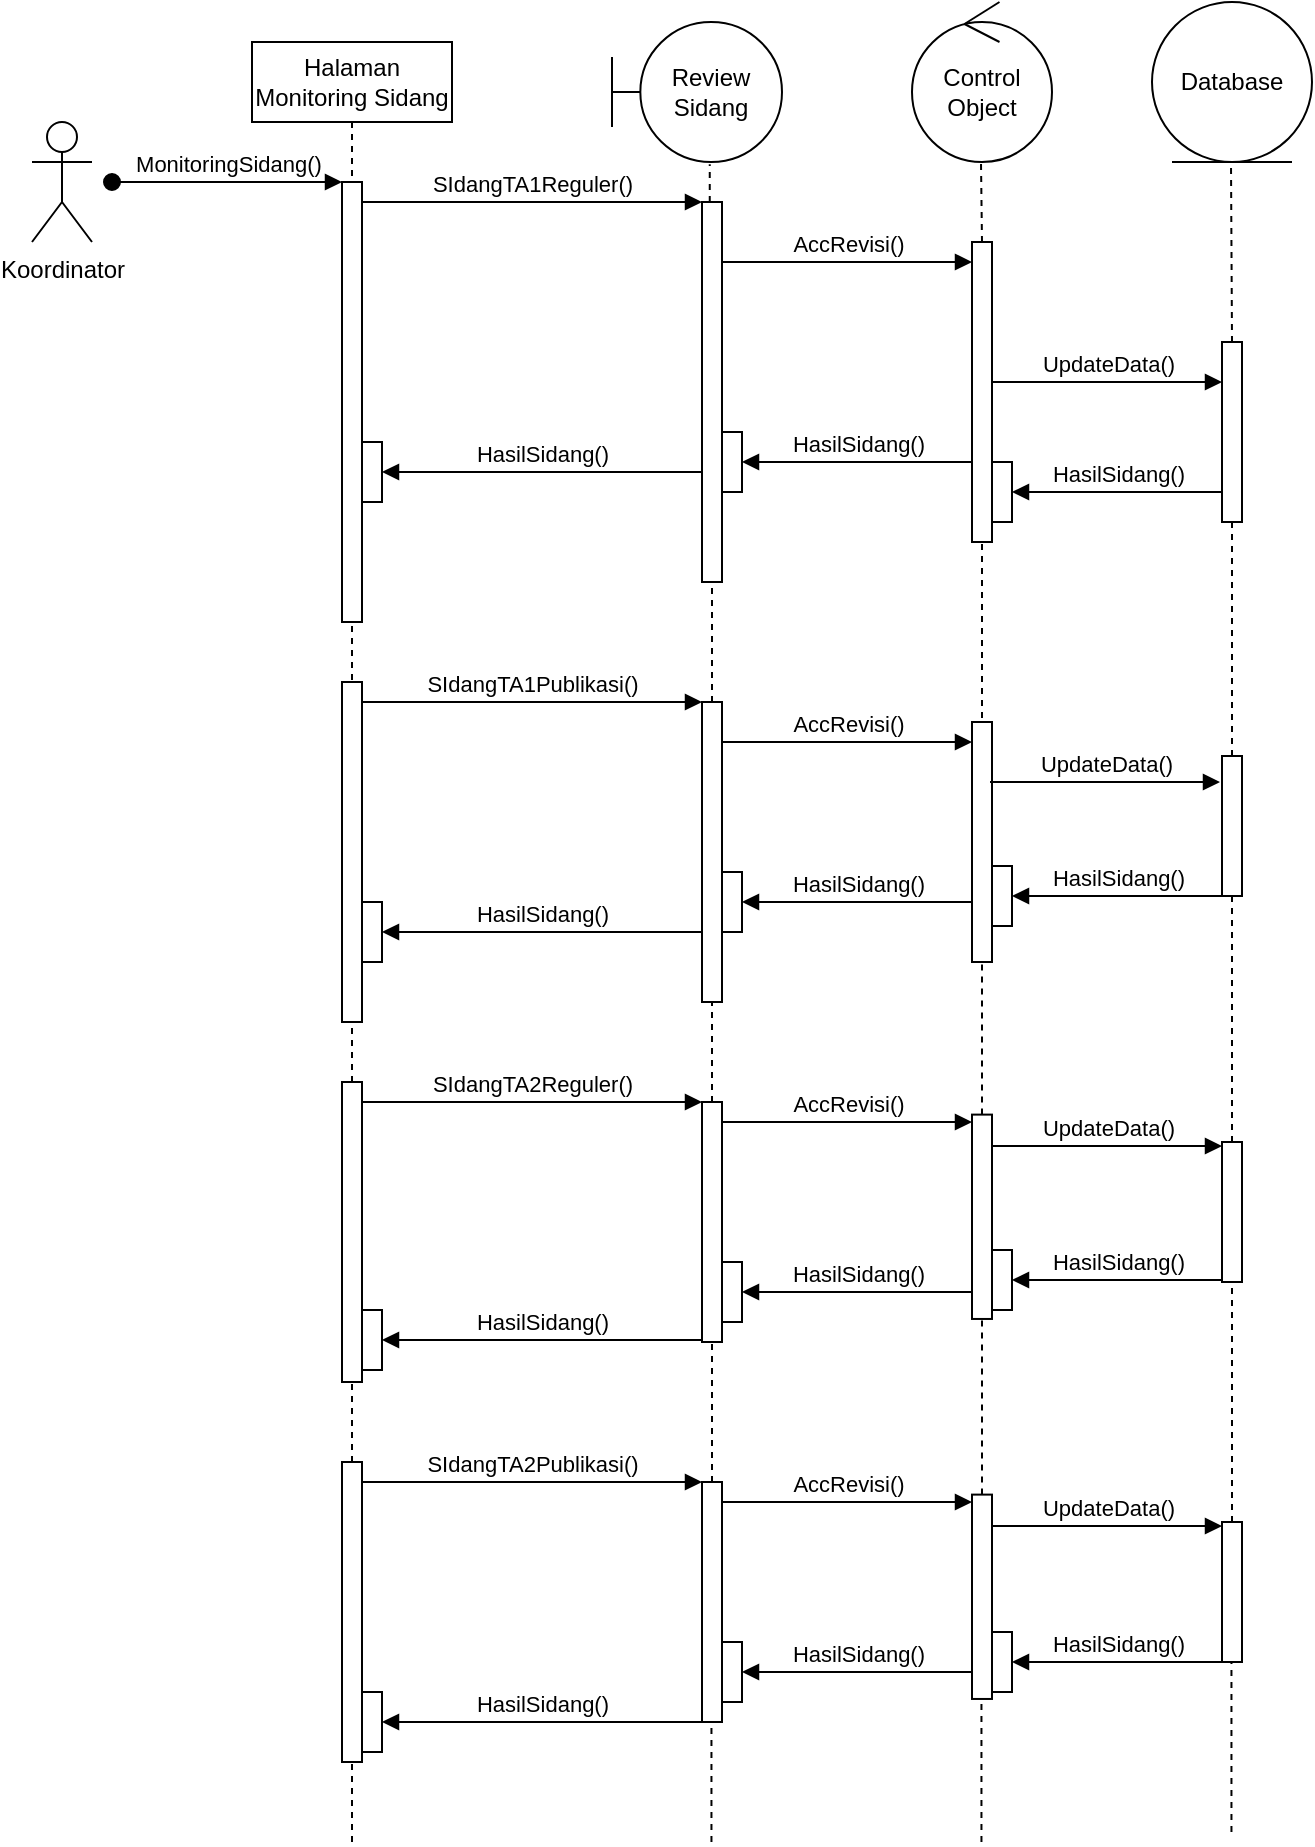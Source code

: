 <mxfile version="25.0.3">
  <diagram name="Page-1" id="nLZKSsOHMpxNO1C090S4">
    <mxGraphModel dx="913" dy="524" grid="1" gridSize="10" guides="1" tooltips="1" connect="1" arrows="1" fold="1" page="1" pageScale="1" pageWidth="850" pageHeight="1100" math="0" shadow="0">
      <root>
        <mxCell id="0" />
        <mxCell id="1" parent="0" />
        <mxCell id="M-i24asmvE-Qahe57eMV-86" value="Halaman Monitoring Sidang" style="shape=umlLifeline;perimeter=lifelinePerimeter;whiteSpace=wrap;html=1;container=0;dropTarget=0;collapsible=0;recursiveResize=0;outlineConnect=0;portConstraint=eastwest;newEdgeStyle={&quot;edgeStyle&quot;:&quot;elbowEdgeStyle&quot;,&quot;elbow&quot;:&quot;vertical&quot;,&quot;curved&quot;:0,&quot;rounded&quot;:0};" parent="1" vertex="1">
          <mxGeometry x="225" y="180" width="100" height="370" as="geometry" />
        </mxCell>
        <mxCell id="M-i24asmvE-Qahe57eMV-87" value="" style="html=1;points=[];perimeter=orthogonalPerimeter;outlineConnect=0;targetShapes=umlLifeline;portConstraint=eastwest;newEdgeStyle={&quot;edgeStyle&quot;:&quot;elbowEdgeStyle&quot;,&quot;elbow&quot;:&quot;vertical&quot;,&quot;curved&quot;:0,&quot;rounded&quot;:0};" parent="M-i24asmvE-Qahe57eMV-86" vertex="1">
          <mxGeometry x="45" y="70" width="10" height="220" as="geometry" />
        </mxCell>
        <mxCell id="M-i24asmvE-Qahe57eMV-88" value="MonitoringSidang()" style="html=1;verticalAlign=bottom;startArrow=oval;endArrow=block;startSize=8;edgeStyle=elbowEdgeStyle;elbow=vertical;curved=0;rounded=0;" parent="M-i24asmvE-Qahe57eMV-86" target="M-i24asmvE-Qahe57eMV-87" edge="1">
          <mxGeometry relative="1" as="geometry">
            <mxPoint x="-70" y="70" as="sourcePoint" />
          </mxGeometry>
        </mxCell>
        <mxCell id="mjKs0BFvbIW3zUSryCMi-19" value="" style="html=1;points=[[0,0,0,0,5],[0,1,0,0,-5],[1,0,0,0,5],[1,1,0,0,-5]];perimeter=orthogonalPerimeter;outlineConnect=0;targetShapes=umlLifeline;portConstraint=eastwest;newEdgeStyle={&quot;curved&quot;:0,&quot;rounded&quot;:0};" vertex="1" parent="M-i24asmvE-Qahe57eMV-86">
          <mxGeometry x="55" y="200" width="10" height="30" as="geometry" />
        </mxCell>
        <mxCell id="M-i24asmvE-Qahe57eMV-89" value="SIdangTA1Reguler()" style="html=1;verticalAlign=bottom;endArrow=block;edgeStyle=elbowEdgeStyle;elbow=horizontal;curved=0;rounded=0;" parent="1" source="M-i24asmvE-Qahe57eMV-87" target="M-i24asmvE-Qahe57eMV-127" edge="1">
          <mxGeometry relative="1" as="geometry">
            <mxPoint x="380" y="270" as="sourcePoint" />
            <Array as="points">
              <mxPoint x="365" y="260" />
            </Array>
          </mxGeometry>
        </mxCell>
        <mxCell id="M-i24asmvE-Qahe57eMV-91" value="Koordinator" style="shape=umlActor;verticalLabelPosition=bottom;verticalAlign=top;html=1;outlineConnect=0;" parent="1" vertex="1">
          <mxGeometry x="115" y="220" width="30" height="60" as="geometry" />
        </mxCell>
        <mxCell id="M-i24asmvE-Qahe57eMV-92" value="" style="group" parent="1" vertex="1" connectable="0">
          <mxGeometry x="555" y="160" width="70" height="370" as="geometry" />
        </mxCell>
        <mxCell id="M-i24asmvE-Qahe57eMV-93" value="Control Object" style="ellipse;shape=umlControl;whiteSpace=wrap;html=1;" parent="M-i24asmvE-Qahe57eMV-92" vertex="1">
          <mxGeometry width="70" height="80" as="geometry" />
        </mxCell>
        <mxCell id="M-i24asmvE-Qahe57eMV-94" value="" style="group" parent="M-i24asmvE-Qahe57eMV-92" vertex="1" connectable="0">
          <mxGeometry x="30" y="80" width="10" height="290" as="geometry" />
        </mxCell>
        <mxCell id="M-i24asmvE-Qahe57eMV-95" value="" style="group" parent="M-i24asmvE-Qahe57eMV-94" vertex="1" connectable="0">
          <mxGeometry y="40" width="10" height="250" as="geometry" />
        </mxCell>
        <mxCell id="M-i24asmvE-Qahe57eMV-96" value="" style="html=1;points=[[0,0,0,0,5],[0,1,0,0,-5],[1,0,0,0,5],[1,1,0,0,-5]];perimeter=orthogonalPerimeter;outlineConnect=0;targetShapes=umlLifeline;portConstraint=eastwest;newEdgeStyle={&quot;curved&quot;:0,&quot;rounded&quot;:0};" parent="M-i24asmvE-Qahe57eMV-95" vertex="1">
          <mxGeometry width="10" height="150" as="geometry" />
        </mxCell>
        <mxCell id="M-i24asmvE-Qahe57eMV-97" value="" style="endArrow=none;dashed=1;html=1;rounded=0;" parent="M-i24asmvE-Qahe57eMV-95" target="M-i24asmvE-Qahe57eMV-96" edge="1">
          <mxGeometry width="50" height="50" relative="1" as="geometry">
            <mxPoint x="5" y="250" as="sourcePoint" />
            <mxPoint x="4.5" y="210" as="targetPoint" />
          </mxGeometry>
        </mxCell>
        <mxCell id="M-i24asmvE-Qahe57eMV-98" value="" style="endArrow=none;dashed=1;html=1;rounded=0;" parent="M-i24asmvE-Qahe57eMV-94" edge="1">
          <mxGeometry width="50" height="50" relative="1" as="geometry">
            <mxPoint x="5" y="40" as="sourcePoint" />
            <mxPoint x="4.5" as="targetPoint" />
          </mxGeometry>
        </mxCell>
        <mxCell id="M-i24asmvE-Qahe57eMV-99" value="AccRevisi()" style="html=1;verticalAlign=bottom;endArrow=block;edgeStyle=elbowEdgeStyle;elbow=horizontal;curved=0;rounded=0;" parent="1" edge="1">
          <mxGeometry relative="1" as="geometry">
            <mxPoint x="460" y="290" as="sourcePoint" />
            <Array as="points">
              <mxPoint x="533" y="290" />
            </Array>
            <mxPoint x="585" y="290" as="targetPoint" />
          </mxGeometry>
        </mxCell>
        <mxCell id="M-i24asmvE-Qahe57eMV-100" value="UpdateData()" style="html=1;verticalAlign=bottom;endArrow=block;edgeStyle=elbowEdgeStyle;elbow=vertical;curved=0;rounded=0;" parent="1" source="M-i24asmvE-Qahe57eMV-96" target="M-i24asmvE-Qahe57eMV-114" edge="1">
          <mxGeometry relative="1" as="geometry">
            <mxPoint x="625" y="350" as="sourcePoint" />
            <Array as="points">
              <mxPoint x="678" y="350" />
            </Array>
            <mxPoint x="725" y="350" as="targetPoint" />
          </mxGeometry>
        </mxCell>
        <mxCell id="M-i24asmvE-Qahe57eMV-101" value="Database" style="ellipse;shape=umlEntity;whiteSpace=wrap;html=1;" parent="1" vertex="1">
          <mxGeometry x="675" y="160" width="80" height="80" as="geometry" />
        </mxCell>
        <mxCell id="M-i24asmvE-Qahe57eMV-102" value="" style="endArrow=none;dashed=1;html=1;rounded=0;" parent="1" edge="1">
          <mxGeometry width="50" height="50" relative="1" as="geometry">
            <mxPoint x="715" y="330" as="sourcePoint" />
            <mxPoint x="714.5" y="240" as="targetPoint" />
          </mxGeometry>
        </mxCell>
        <mxCell id="M-i24asmvE-Qahe57eMV-103" value="HasilSidang()" style="html=1;verticalAlign=bottom;endArrow=block;edgeStyle=elbowEdgeStyle;elbow=horizontal;curved=0;rounded=0;" parent="1" target="M-i24asmvE-Qahe57eMV-128" edge="1">
          <mxGeometry relative="1" as="geometry">
            <mxPoint x="585" y="390" as="sourcePoint" />
            <Array as="points">
              <mxPoint x="545" y="390" />
            </Array>
            <mxPoint x="494.929" y="390" as="targetPoint" />
          </mxGeometry>
        </mxCell>
        <mxCell id="M-i24asmvE-Qahe57eMV-104" value="" style="html=1;points=[];perimeter=orthogonalPerimeter;outlineConnect=0;targetShapes=umlLifeline;portConstraint=eastwest;newEdgeStyle={&quot;edgeStyle&quot;:&quot;elbowEdgeStyle&quot;,&quot;elbow&quot;:&quot;vertical&quot;,&quot;curved&quot;:0,&quot;rounded&quot;:0};" parent="1" vertex="1">
          <mxGeometry x="270" y="500" width="10" height="170" as="geometry" />
        </mxCell>
        <mxCell id="M-i24asmvE-Qahe57eMV-105" value="SIdangTA1Publikasi()" style="html=1;verticalAlign=bottom;endArrow=block;edgeStyle=elbowEdgeStyle;elbow=vertical;curved=0;rounded=0;" parent="1" edge="1">
          <mxGeometry relative="1" as="geometry">
            <mxPoint x="280" y="510" as="sourcePoint" />
            <Array as="points">
              <mxPoint x="365" y="510" />
            </Array>
            <mxPoint x="450" y="510" as="targetPoint" />
          </mxGeometry>
        </mxCell>
        <mxCell id="M-i24asmvE-Qahe57eMV-106" value="" style="html=1;points=[];perimeter=orthogonalPerimeter;outlineConnect=0;targetShapes=umlLifeline;portConstraint=eastwest;newEdgeStyle={&quot;edgeStyle&quot;:&quot;elbowEdgeStyle&quot;,&quot;elbow&quot;:&quot;vertical&quot;,&quot;curved&quot;:0,&quot;rounded&quot;:0};" parent="1" vertex="1">
          <mxGeometry x="450" y="510" width="10" height="150" as="geometry" />
        </mxCell>
        <mxCell id="M-i24asmvE-Qahe57eMV-107" value="" style="group" parent="1" vertex="1" connectable="0">
          <mxGeometry x="585" y="520" width="10" height="370" as="geometry" />
        </mxCell>
        <mxCell id="M-i24asmvE-Qahe57eMV-108" value="" style="html=1;points=[[0,0,0,0,5],[0,1,0,0,-5],[1,0,0,0,5],[1,1,0,0,-5]];perimeter=orthogonalPerimeter;outlineConnect=0;targetShapes=umlLifeline;portConstraint=eastwest;newEdgeStyle={&quot;curved&quot;:0,&quot;rounded&quot;:0};" parent="M-i24asmvE-Qahe57eMV-107" vertex="1">
          <mxGeometry width="10" height="120" as="geometry" />
        </mxCell>
        <mxCell id="M-i24asmvE-Qahe57eMV-109" value="" style="group" parent="M-i24asmvE-Qahe57eMV-107" vertex="1" connectable="0">
          <mxGeometry y="135" width="10" height="235" as="geometry" />
        </mxCell>
        <mxCell id="M-i24asmvE-Qahe57eMV-110" value="" style="html=1;points=[];perimeter=orthogonalPerimeter;outlineConnect=0;targetShapes=umlLifeline;portConstraint=eastwest;newEdgeStyle={&quot;edgeStyle&quot;:&quot;elbowEdgeStyle&quot;,&quot;elbow&quot;:&quot;vertical&quot;,&quot;curved&quot;:0,&quot;rounded&quot;:0};" parent="M-i24asmvE-Qahe57eMV-109" vertex="1">
          <mxGeometry y="61.304" width="10" height="102.174" as="geometry" />
        </mxCell>
        <mxCell id="M-i24asmvE-Qahe57eMV-111" value="" style="endArrow=none;dashed=1;html=1;rounded=0;" parent="M-i24asmvE-Qahe57eMV-109" target="M-i24asmvE-Qahe57eMV-110" edge="1" source="mjKs0BFvbIW3zUSryCMi-1">
          <mxGeometry width="50" height="50" relative="1" as="geometry">
            <mxPoint x="4.73" y="235.0" as="sourcePoint" />
            <mxPoint x="4.73" y="204.348" as="targetPoint" />
          </mxGeometry>
        </mxCell>
        <mxCell id="mjKs0BFvbIW3zUSryCMi-1" value="" style="html=1;points=[];perimeter=orthogonalPerimeter;outlineConnect=0;targetShapes=umlLifeline;portConstraint=eastwest;newEdgeStyle={&quot;edgeStyle&quot;:&quot;elbowEdgeStyle&quot;,&quot;elbow&quot;:&quot;vertical&quot;,&quot;curved&quot;:0,&quot;rounded&quot;:0};" vertex="1" parent="M-i24asmvE-Qahe57eMV-109">
          <mxGeometry y="251.304" width="10" height="102.174" as="geometry" />
        </mxCell>
        <mxCell id="mjKs0BFvbIW3zUSryCMi-2" value="" style="endArrow=none;dashed=1;html=1;rounded=0;" edge="1" target="mjKs0BFvbIW3zUSryCMi-1" parent="M-i24asmvE-Qahe57eMV-109">
          <mxGeometry width="50" height="50" relative="1" as="geometry">
            <mxPoint x="4.73" y="425" as="sourcePoint" />
            <mxPoint x="4.73" y="394.348" as="targetPoint" />
          </mxGeometry>
        </mxCell>
        <mxCell id="M-i24asmvE-Qahe57eMV-112" value="" style="endArrow=none;dashed=1;html=1;rounded=0;" parent="M-i24asmvE-Qahe57eMV-107" source="M-i24asmvE-Qahe57eMV-110" target="M-i24asmvE-Qahe57eMV-108" edge="1">
          <mxGeometry width="50" height="50" relative="1" as="geometry">
            <mxPoint x="4.78" y="185" as="sourcePoint" />
            <mxPoint x="5" y="135" as="targetPoint" />
          </mxGeometry>
        </mxCell>
        <mxCell id="M-i24asmvE-Qahe57eMV-113" value="" style="endArrow=none;dashed=1;html=1;rounded=0;" parent="1" source="M-i24asmvE-Qahe57eMV-115" target="M-i24asmvE-Qahe57eMV-114" edge="1">
          <mxGeometry width="50" height="50" relative="1" as="geometry">
            <mxPoint x="715" y="530" as="sourcePoint" />
            <mxPoint x="714.5" y="490" as="targetPoint" />
          </mxGeometry>
        </mxCell>
        <mxCell id="M-i24asmvE-Qahe57eMV-114" value="" style="html=1;points=[[0,0,0,0,5],[0,1,0,0,-5],[1,0,0,0,5],[1,1,0,0,-5]];perimeter=orthogonalPerimeter;outlineConnect=0;targetShapes=umlLifeline;portConstraint=eastwest;newEdgeStyle={&quot;curved&quot;:0,&quot;rounded&quot;:0};" parent="1" vertex="1">
          <mxGeometry x="710" y="330" width="10" height="90" as="geometry" />
        </mxCell>
        <mxCell id="M-i24asmvE-Qahe57eMV-115" value="" style="html=1;points=[[0,0,0,0,5],[0,1,0,0,-5],[1,0,0,0,5],[1,1,0,0,-5]];perimeter=orthogonalPerimeter;outlineConnect=0;targetShapes=umlLifeline;portConstraint=eastwest;newEdgeStyle={&quot;curved&quot;:0,&quot;rounded&quot;:0};" parent="1" vertex="1">
          <mxGeometry x="710" y="537" width="10" height="70" as="geometry" />
        </mxCell>
        <mxCell id="M-i24asmvE-Qahe57eMV-116" value="" style="html=1;points=[];perimeter=orthogonalPerimeter;outlineConnect=0;targetShapes=umlLifeline;portConstraint=eastwest;newEdgeStyle={&quot;edgeStyle&quot;:&quot;elbowEdgeStyle&quot;,&quot;elbow&quot;:&quot;vertical&quot;,&quot;curved&quot;:0,&quot;rounded&quot;:0};" parent="1" vertex="1">
          <mxGeometry x="270" y="700" width="10" height="150" as="geometry" />
        </mxCell>
        <mxCell id="M-i24asmvE-Qahe57eMV-117" value="" style="endArrow=none;dashed=1;html=1;rounded=0;" parent="1" source="M-i24asmvE-Qahe57eMV-116" target="M-i24asmvE-Qahe57eMV-104" edge="1">
          <mxGeometry width="50" height="50" relative="1" as="geometry">
            <mxPoint x="274.78" y="700" as="sourcePoint" />
            <mxPoint x="274.78" y="670" as="targetPoint" />
          </mxGeometry>
        </mxCell>
        <mxCell id="M-i24asmvE-Qahe57eMV-118" value="SIdangTA2Reguler()" style="html=1;verticalAlign=bottom;endArrow=block;edgeStyle=elbowEdgeStyle;elbow=horizontal;curved=0;rounded=0;" parent="1" edge="1">
          <mxGeometry relative="1" as="geometry">
            <mxPoint x="280" y="710" as="sourcePoint" />
            <Array as="points">
              <mxPoint x="365" y="710" />
            </Array>
            <mxPoint x="450" y="710" as="targetPoint" />
          </mxGeometry>
        </mxCell>
        <mxCell id="M-i24asmvE-Qahe57eMV-119" value="" style="endArrow=none;dashed=1;html=1;rounded=0;" parent="1" target="M-i24asmvE-Qahe57eMV-116" edge="1" source="mjKs0BFvbIW3zUSryCMi-3">
          <mxGeometry width="50" height="50" relative="1" as="geometry">
            <mxPoint x="275" y="890" as="sourcePoint" />
            <mxPoint x="274.73" y="850" as="targetPoint" />
          </mxGeometry>
        </mxCell>
        <mxCell id="M-i24asmvE-Qahe57eMV-120" value="" style="html=1;points=[];perimeter=orthogonalPerimeter;outlineConnect=0;targetShapes=umlLifeline;portConstraint=eastwest;newEdgeStyle={&quot;edgeStyle&quot;:&quot;elbowEdgeStyle&quot;,&quot;elbow&quot;:&quot;vertical&quot;,&quot;curved&quot;:0,&quot;rounded&quot;:0};" parent="1" vertex="1">
          <mxGeometry x="450" y="710" width="10" height="120" as="geometry" />
        </mxCell>
        <mxCell id="M-i24asmvE-Qahe57eMV-121" value="" style="endArrow=none;dashed=1;html=1;rounded=0;" parent="1" source="M-i24asmvE-Qahe57eMV-120" target="M-i24asmvE-Qahe57eMV-106" edge="1">
          <mxGeometry width="50" height="50" relative="1" as="geometry">
            <mxPoint x="454.78" y="710" as="sourcePoint" />
            <mxPoint x="455" y="680" as="targetPoint" />
          </mxGeometry>
        </mxCell>
        <mxCell id="M-i24asmvE-Qahe57eMV-122" value="" style="endArrow=none;dashed=1;html=1;rounded=0;" parent="1" target="M-i24asmvE-Qahe57eMV-120" edge="1" source="mjKs0BFvbIW3zUSryCMi-6">
          <mxGeometry width="50" height="50" relative="1" as="geometry">
            <mxPoint x="454.73" y="890" as="sourcePoint" />
            <mxPoint x="454.73" y="860" as="targetPoint" />
          </mxGeometry>
        </mxCell>
        <mxCell id="M-i24asmvE-Qahe57eMV-123" value="" style="html=1;points=[];perimeter=orthogonalPerimeter;outlineConnect=0;targetShapes=umlLifeline;portConstraint=eastwest;newEdgeStyle={&quot;edgeStyle&quot;:&quot;elbowEdgeStyle&quot;,&quot;elbow&quot;:&quot;vertical&quot;,&quot;curved&quot;:0,&quot;rounded&quot;:0};" parent="1" vertex="1">
          <mxGeometry x="710" y="730" width="10" height="70" as="geometry" />
        </mxCell>
        <mxCell id="M-i24asmvE-Qahe57eMV-124" value="" style="endArrow=none;dashed=1;html=1;rounded=0;" parent="1" source="M-i24asmvE-Qahe57eMV-123" target="M-i24asmvE-Qahe57eMV-115" edge="1">
          <mxGeometry width="50" height="50" relative="1" as="geometry">
            <mxPoint x="714.78" y="705" as="sourcePoint" />
            <mxPoint x="715" y="655" as="targetPoint" />
          </mxGeometry>
        </mxCell>
        <mxCell id="M-i24asmvE-Qahe57eMV-125" value="" style="endArrow=none;dashed=1;html=1;rounded=0;" parent="1" target="M-i24asmvE-Qahe57eMV-123" edge="1" source="mjKs0BFvbIW3zUSryCMi-8">
          <mxGeometry width="50" height="50" relative="1" as="geometry">
            <mxPoint x="714.73" y="885" as="sourcePoint" />
            <mxPoint x="714.73" y="855" as="targetPoint" />
          </mxGeometry>
        </mxCell>
        <mxCell id="M-i24asmvE-Qahe57eMV-126" value="Review Sidang" style="shape=umlBoundary;whiteSpace=wrap;html=1;" parent="1" vertex="1">
          <mxGeometry x="405" y="170" width="85" height="70" as="geometry" />
        </mxCell>
        <mxCell id="M-i24asmvE-Qahe57eMV-127" value="" style="html=1;points=[];perimeter=orthogonalPerimeter;outlineConnect=0;targetShapes=umlLifeline;portConstraint=eastwest;newEdgeStyle={&quot;edgeStyle&quot;:&quot;elbowEdgeStyle&quot;,&quot;elbow&quot;:&quot;vertical&quot;,&quot;curved&quot;:0,&quot;rounded&quot;:0};" parent="1" vertex="1">
          <mxGeometry x="450" y="260" width="10" height="190" as="geometry" />
        </mxCell>
        <mxCell id="M-i24asmvE-Qahe57eMV-128" value="" style="html=1;points=[[0,0,0,0,5],[0,1,0,0,-5],[1,0,0,0,5],[1,1,0,0,-5]];perimeter=orthogonalPerimeter;outlineConnect=0;targetShapes=umlLifeline;portConstraint=eastwest;newEdgeStyle={&quot;curved&quot;:0,&quot;rounded&quot;:0};" parent="1" vertex="1">
          <mxGeometry x="460" y="375" width="10" height="30" as="geometry" />
        </mxCell>
        <mxCell id="M-i24asmvE-Qahe57eMV-129" value="" style="endArrow=none;dashed=1;html=1;rounded=0;" parent="1" source="M-i24asmvE-Qahe57eMV-106" target="M-i24asmvE-Qahe57eMV-127" edge="1">
          <mxGeometry width="50" height="50" relative="1" as="geometry">
            <mxPoint x="454.58" y="490" as="sourcePoint" />
            <mxPoint x="454.58" y="460" as="targetPoint" />
          </mxGeometry>
        </mxCell>
        <mxCell id="M-i24asmvE-Qahe57eMV-130" value="" style="endArrow=none;dashed=1;html=1;rounded=0;entryX=0.575;entryY=1.016;entryDx=0;entryDy=0;entryPerimeter=0;" parent="1" source="M-i24asmvE-Qahe57eMV-127" target="M-i24asmvE-Qahe57eMV-126" edge="1">
          <mxGeometry width="50" height="50" relative="1" as="geometry">
            <mxPoint x="454.58" y="250" as="sourcePoint" />
            <mxPoint x="455" y="250" as="targetPoint" />
          </mxGeometry>
        </mxCell>
        <mxCell id="M-i24asmvE-Qahe57eMV-131" value="HasilSidang()" style="html=1;verticalAlign=bottom;endArrow=block;edgeStyle=elbowEdgeStyle;elbow=horizontal;curved=0;rounded=0;" parent="1" target="M-i24asmvE-Qahe57eMV-132" edge="1">
          <mxGeometry relative="1" as="geometry">
            <mxPoint x="585" y="610" as="sourcePoint" />
            <Array as="points">
              <mxPoint x="545" y="610" />
            </Array>
            <mxPoint x="494.929" y="610" as="targetPoint" />
          </mxGeometry>
        </mxCell>
        <mxCell id="M-i24asmvE-Qahe57eMV-132" value="" style="html=1;points=[[0,0,0,0,5],[0,1,0,0,-5],[1,0,0,0,5],[1,1,0,0,-5]];perimeter=orthogonalPerimeter;outlineConnect=0;targetShapes=umlLifeline;portConstraint=eastwest;newEdgeStyle={&quot;curved&quot;:0,&quot;rounded&quot;:0};" parent="1" vertex="1">
          <mxGeometry x="460" y="595" width="10" height="30" as="geometry" />
        </mxCell>
        <mxCell id="M-i24asmvE-Qahe57eMV-133" value="HasilSidang()" style="html=1;verticalAlign=bottom;endArrow=block;edgeStyle=elbowEdgeStyle;elbow=vertical;curved=0;rounded=0;" parent="1" target="M-i24asmvE-Qahe57eMV-134" edge="1">
          <mxGeometry relative="1" as="geometry">
            <mxPoint x="585" y="805" as="sourcePoint" />
            <Array as="points">
              <mxPoint x="545" y="805" />
            </Array>
            <mxPoint x="494.929" y="805" as="targetPoint" />
          </mxGeometry>
        </mxCell>
        <mxCell id="M-i24asmvE-Qahe57eMV-134" value="" style="html=1;points=[[0,0,0,0,5],[0,1,0,0,-5],[1,0,0,0,5],[1,1,0,0,-5]];perimeter=orthogonalPerimeter;outlineConnect=0;targetShapes=umlLifeline;portConstraint=eastwest;newEdgeStyle={&quot;curved&quot;:0,&quot;rounded&quot;:0};" parent="1" vertex="1">
          <mxGeometry x="460" y="790" width="10" height="30" as="geometry" />
        </mxCell>
        <mxCell id="M-i24asmvE-Qahe57eMV-135" value="HasilSidang()" style="html=1;verticalAlign=bottom;endArrow=block;edgeStyle=elbowEdgeStyle;elbow=vertical;curved=0;rounded=0;" parent="1" target="M-i24asmvE-Qahe57eMV-136" edge="1">
          <mxGeometry relative="1" as="geometry">
            <mxPoint x="710" y="405" as="sourcePoint" />
            <Array as="points">
              <mxPoint x="680" y="405" />
            </Array>
            <mxPoint x="629.929" y="405" as="targetPoint" />
          </mxGeometry>
        </mxCell>
        <mxCell id="M-i24asmvE-Qahe57eMV-136" value="" style="html=1;points=[[0,0,0,0,5],[0,1,0,0,-5],[1,0,0,0,5],[1,1,0,0,-5]];perimeter=orthogonalPerimeter;outlineConnect=0;targetShapes=umlLifeline;portConstraint=eastwest;newEdgeStyle={&quot;curved&quot;:0,&quot;rounded&quot;:0};" parent="1" vertex="1">
          <mxGeometry x="595" y="390" width="10" height="30" as="geometry" />
        </mxCell>
        <mxCell id="M-i24asmvE-Qahe57eMV-139" value="UpdateData()" style="html=1;verticalAlign=bottom;endArrow=block;edgeStyle=elbowEdgeStyle;elbow=vertical;curved=0;rounded=0;" parent="1" edge="1">
          <mxGeometry relative="1" as="geometry">
            <mxPoint x="594" y="550" as="sourcePoint" />
            <Array as="points">
              <mxPoint x="677" y="550" />
            </Array>
            <mxPoint x="709" y="550" as="targetPoint" />
          </mxGeometry>
        </mxCell>
        <mxCell id="M-i24asmvE-Qahe57eMV-140" value="AccRevisi()" style="html=1;verticalAlign=bottom;endArrow=block;edgeStyle=elbowEdgeStyle;elbow=vertical;curved=0;rounded=0;" parent="1" edge="1">
          <mxGeometry relative="1" as="geometry">
            <mxPoint x="460" y="530" as="sourcePoint" />
            <Array as="points">
              <mxPoint x="533" y="530" />
            </Array>
            <mxPoint x="585" y="530" as="targetPoint" />
          </mxGeometry>
        </mxCell>
        <mxCell id="M-i24asmvE-Qahe57eMV-141" value="UpdateData()" style="html=1;verticalAlign=bottom;endArrow=block;edgeStyle=elbowEdgeStyle;elbow=vertical;curved=0;rounded=0;" parent="1" edge="1">
          <mxGeometry relative="1" as="geometry">
            <mxPoint x="595" y="732" as="sourcePoint" />
            <Array as="points">
              <mxPoint x="678" y="732" />
            </Array>
            <mxPoint x="710" y="732" as="targetPoint" />
          </mxGeometry>
        </mxCell>
        <mxCell id="M-i24asmvE-Qahe57eMV-142" value="AccRevisi()" style="html=1;verticalAlign=bottom;endArrow=block;edgeStyle=elbowEdgeStyle;elbow=horizontal;curved=0;rounded=0;" parent="1" edge="1">
          <mxGeometry relative="1" as="geometry">
            <mxPoint x="460" y="720" as="sourcePoint" />
            <Array as="points">
              <mxPoint x="533" y="720" />
            </Array>
            <mxPoint x="585" y="720" as="targetPoint" />
          </mxGeometry>
        </mxCell>
        <mxCell id="mjKs0BFvbIW3zUSryCMi-3" value="" style="html=1;points=[];perimeter=orthogonalPerimeter;outlineConnect=0;targetShapes=umlLifeline;portConstraint=eastwest;newEdgeStyle={&quot;edgeStyle&quot;:&quot;elbowEdgeStyle&quot;,&quot;elbow&quot;:&quot;vertical&quot;,&quot;curved&quot;:0,&quot;rounded&quot;:0};" vertex="1" parent="1">
          <mxGeometry x="270" y="890" width="10" height="150" as="geometry" />
        </mxCell>
        <mxCell id="mjKs0BFvbIW3zUSryCMi-4" value="SIdangTA2Publikasi()" style="html=1;verticalAlign=bottom;endArrow=block;edgeStyle=elbowEdgeStyle;elbow=horizontal;curved=0;rounded=0;" edge="1" parent="1">
          <mxGeometry relative="1" as="geometry">
            <mxPoint x="280" y="900" as="sourcePoint" />
            <Array as="points">
              <mxPoint x="365" y="900" />
            </Array>
            <mxPoint x="450" y="900" as="targetPoint" />
          </mxGeometry>
        </mxCell>
        <mxCell id="mjKs0BFvbIW3zUSryCMi-5" value="" style="endArrow=none;dashed=1;html=1;rounded=0;" edge="1" target="mjKs0BFvbIW3zUSryCMi-3" parent="1">
          <mxGeometry width="50" height="50" relative="1" as="geometry">
            <mxPoint x="275" y="1080" as="sourcePoint" />
            <mxPoint x="274.73" y="1040" as="targetPoint" />
          </mxGeometry>
        </mxCell>
        <mxCell id="mjKs0BFvbIW3zUSryCMi-6" value="" style="html=1;points=[];perimeter=orthogonalPerimeter;outlineConnect=0;targetShapes=umlLifeline;portConstraint=eastwest;newEdgeStyle={&quot;edgeStyle&quot;:&quot;elbowEdgeStyle&quot;,&quot;elbow&quot;:&quot;vertical&quot;,&quot;curved&quot;:0,&quot;rounded&quot;:0};" vertex="1" parent="1">
          <mxGeometry x="450" y="900" width="10" height="120" as="geometry" />
        </mxCell>
        <mxCell id="mjKs0BFvbIW3zUSryCMi-7" value="" style="endArrow=none;dashed=1;html=1;rounded=0;" edge="1" target="mjKs0BFvbIW3zUSryCMi-6" parent="1">
          <mxGeometry width="50" height="50" relative="1" as="geometry">
            <mxPoint x="454.73" y="1080" as="sourcePoint" />
            <mxPoint x="454.73" y="1050" as="targetPoint" />
          </mxGeometry>
        </mxCell>
        <mxCell id="mjKs0BFvbIW3zUSryCMi-8" value="" style="html=1;points=[];perimeter=orthogonalPerimeter;outlineConnect=0;targetShapes=umlLifeline;portConstraint=eastwest;newEdgeStyle={&quot;edgeStyle&quot;:&quot;elbowEdgeStyle&quot;,&quot;elbow&quot;:&quot;vertical&quot;,&quot;curved&quot;:0,&quot;rounded&quot;:0};" vertex="1" parent="1">
          <mxGeometry x="710" y="920" width="10" height="70" as="geometry" />
        </mxCell>
        <mxCell id="mjKs0BFvbIW3zUSryCMi-9" value="" style="endArrow=none;dashed=1;html=1;rounded=0;" edge="1" target="mjKs0BFvbIW3zUSryCMi-8" parent="1">
          <mxGeometry width="50" height="50" relative="1" as="geometry">
            <mxPoint x="714.73" y="1075" as="sourcePoint" />
            <mxPoint x="714.73" y="1045" as="targetPoint" />
          </mxGeometry>
        </mxCell>
        <mxCell id="mjKs0BFvbIW3zUSryCMi-10" value="HasilSidang()" style="html=1;verticalAlign=bottom;endArrow=block;edgeStyle=elbowEdgeStyle;elbow=vertical;curved=0;rounded=0;" edge="1" target="mjKs0BFvbIW3zUSryCMi-11" parent="1">
          <mxGeometry relative="1" as="geometry">
            <mxPoint x="585" y="995" as="sourcePoint" />
            <Array as="points">
              <mxPoint x="545" y="995" />
            </Array>
            <mxPoint x="494.929" y="995" as="targetPoint" />
          </mxGeometry>
        </mxCell>
        <mxCell id="mjKs0BFvbIW3zUSryCMi-11" value="" style="html=1;points=[[0,0,0,0,5],[0,1,0,0,-5],[1,0,0,0,5],[1,1,0,0,-5]];perimeter=orthogonalPerimeter;outlineConnect=0;targetShapes=umlLifeline;portConstraint=eastwest;newEdgeStyle={&quot;curved&quot;:0,&quot;rounded&quot;:0};" vertex="1" parent="1">
          <mxGeometry x="460" y="980" width="10" height="30" as="geometry" />
        </mxCell>
        <mxCell id="mjKs0BFvbIW3zUSryCMi-13" value="UpdateData()" style="html=1;verticalAlign=bottom;endArrow=block;edgeStyle=elbowEdgeStyle;elbow=vertical;curved=0;rounded=0;" edge="1" parent="1">
          <mxGeometry relative="1" as="geometry">
            <mxPoint x="595" y="922" as="sourcePoint" />
            <Array as="points">
              <mxPoint x="678" y="922" />
            </Array>
            <mxPoint x="710" y="922" as="targetPoint" />
          </mxGeometry>
        </mxCell>
        <mxCell id="mjKs0BFvbIW3zUSryCMi-14" value="AccRevisi()" style="html=1;verticalAlign=bottom;endArrow=block;edgeStyle=elbowEdgeStyle;elbow=horizontal;curved=0;rounded=0;" edge="1" parent="1">
          <mxGeometry relative="1" as="geometry">
            <mxPoint x="460" y="910" as="sourcePoint" />
            <Array as="points">
              <mxPoint x="533" y="910" />
            </Array>
            <mxPoint x="585" y="910" as="targetPoint" />
          </mxGeometry>
        </mxCell>
        <mxCell id="mjKs0BFvbIW3zUSryCMi-18" value="HasilSidang()" style="html=1;verticalAlign=bottom;endArrow=block;edgeStyle=elbowEdgeStyle;elbow=horizontal;curved=0;rounded=0;" edge="1" target="mjKs0BFvbIW3zUSryCMi-19" parent="1" source="M-i24asmvE-Qahe57eMV-127">
          <mxGeometry relative="1" as="geometry">
            <mxPoint x="405" y="395" as="sourcePoint" />
            <Array as="points">
              <mxPoint x="365" y="395" />
            </Array>
            <mxPoint x="314.929" y="395" as="targetPoint" />
          </mxGeometry>
        </mxCell>
        <mxCell id="mjKs0BFvbIW3zUSryCMi-24" value="" style="html=1;points=[[0,0,0,0,5],[0,1,0,0,-5],[1,0,0,0,5],[1,1,0,0,-5]];perimeter=orthogonalPerimeter;outlineConnect=0;targetShapes=umlLifeline;portConstraint=eastwest;newEdgeStyle={&quot;curved&quot;:0,&quot;rounded&quot;:0};" vertex="1" parent="1">
          <mxGeometry x="280" y="610" width="10" height="30" as="geometry" />
        </mxCell>
        <mxCell id="mjKs0BFvbIW3zUSryCMi-25" value="HasilSidang()" style="html=1;verticalAlign=bottom;endArrow=block;edgeStyle=elbowEdgeStyle;elbow=horizontal;curved=0;rounded=0;" edge="1" target="mjKs0BFvbIW3zUSryCMi-24" parent="1">
          <mxGeometry relative="1" as="geometry">
            <mxPoint x="450" y="625" as="sourcePoint" />
            <Array as="points">
              <mxPoint x="365" y="625" />
            </Array>
            <mxPoint x="314.929" y="625" as="targetPoint" />
          </mxGeometry>
        </mxCell>
        <mxCell id="mjKs0BFvbIW3zUSryCMi-30" value="HasilSidang()" style="html=1;verticalAlign=bottom;endArrow=block;edgeStyle=elbowEdgeStyle;elbow=vertical;curved=0;rounded=0;" edge="1" target="mjKs0BFvbIW3zUSryCMi-31" parent="1">
          <mxGeometry relative="1" as="geometry">
            <mxPoint x="710" y="607" as="sourcePoint" />
            <Array as="points">
              <mxPoint x="680" y="607" />
            </Array>
            <mxPoint x="629.929" y="607" as="targetPoint" />
          </mxGeometry>
        </mxCell>
        <mxCell id="mjKs0BFvbIW3zUSryCMi-31" value="" style="html=1;points=[[0,0,0,0,5],[0,1,0,0,-5],[1,0,0,0,5],[1,1,0,0,-5]];perimeter=orthogonalPerimeter;outlineConnect=0;targetShapes=umlLifeline;portConstraint=eastwest;newEdgeStyle={&quot;curved&quot;:0,&quot;rounded&quot;:0};" vertex="1" parent="1">
          <mxGeometry x="595" y="592" width="10" height="30" as="geometry" />
        </mxCell>
        <mxCell id="mjKs0BFvbIW3zUSryCMi-32" value="HasilSidang()" style="html=1;verticalAlign=bottom;endArrow=block;edgeStyle=elbowEdgeStyle;elbow=vertical;curved=0;rounded=0;" edge="1" target="mjKs0BFvbIW3zUSryCMi-33" parent="1">
          <mxGeometry relative="1" as="geometry">
            <mxPoint x="710" y="799" as="sourcePoint" />
            <Array as="points">
              <mxPoint x="680" y="799" />
            </Array>
            <mxPoint x="629.929" y="799" as="targetPoint" />
          </mxGeometry>
        </mxCell>
        <mxCell id="mjKs0BFvbIW3zUSryCMi-33" value="" style="html=1;points=[[0,0,0,0,5],[0,1,0,0,-5],[1,0,0,0,5],[1,1,0,0,-5]];perimeter=orthogonalPerimeter;outlineConnect=0;targetShapes=umlLifeline;portConstraint=eastwest;newEdgeStyle={&quot;curved&quot;:0,&quot;rounded&quot;:0};" vertex="1" parent="1">
          <mxGeometry x="595" y="784" width="10" height="30" as="geometry" />
        </mxCell>
        <mxCell id="mjKs0BFvbIW3zUSryCMi-34" value="HasilSidang()" style="html=1;verticalAlign=bottom;endArrow=block;edgeStyle=elbowEdgeStyle;elbow=vertical;curved=0;rounded=0;" edge="1" target="mjKs0BFvbIW3zUSryCMi-35" parent="1">
          <mxGeometry relative="1" as="geometry">
            <mxPoint x="710" y="990" as="sourcePoint" />
            <Array as="points">
              <mxPoint x="680" y="990" />
            </Array>
            <mxPoint x="629.929" y="990" as="targetPoint" />
          </mxGeometry>
        </mxCell>
        <mxCell id="mjKs0BFvbIW3zUSryCMi-35" value="" style="html=1;points=[[0,0,0,0,5],[0,1,0,0,-5],[1,0,0,0,5],[1,1,0,0,-5]];perimeter=orthogonalPerimeter;outlineConnect=0;targetShapes=umlLifeline;portConstraint=eastwest;newEdgeStyle={&quot;curved&quot;:0,&quot;rounded&quot;:0};" vertex="1" parent="1">
          <mxGeometry x="595" y="975" width="10" height="30" as="geometry" />
        </mxCell>
        <mxCell id="mjKs0BFvbIW3zUSryCMi-36" value="" style="html=1;points=[[0,0,0,0,5],[0,1,0,0,-5],[1,0,0,0,5],[1,1,0,0,-5]];perimeter=orthogonalPerimeter;outlineConnect=0;targetShapes=umlLifeline;portConstraint=eastwest;newEdgeStyle={&quot;curved&quot;:0,&quot;rounded&quot;:0};" vertex="1" parent="1">
          <mxGeometry x="280" y="814" width="10" height="30" as="geometry" />
        </mxCell>
        <mxCell id="mjKs0BFvbIW3zUSryCMi-37" value="HasilSidang()" style="html=1;verticalAlign=bottom;endArrow=block;edgeStyle=elbowEdgeStyle;elbow=horizontal;curved=0;rounded=0;" edge="1" target="mjKs0BFvbIW3zUSryCMi-36" parent="1">
          <mxGeometry relative="1" as="geometry">
            <mxPoint x="450" y="829" as="sourcePoint" />
            <Array as="points">
              <mxPoint x="365" y="829" />
            </Array>
            <mxPoint x="314.929" y="829" as="targetPoint" />
          </mxGeometry>
        </mxCell>
        <mxCell id="mjKs0BFvbIW3zUSryCMi-38" value="" style="html=1;points=[[0,0,0,0,5],[0,1,0,0,-5],[1,0,0,0,5],[1,1,0,0,-5]];perimeter=orthogonalPerimeter;outlineConnect=0;targetShapes=umlLifeline;portConstraint=eastwest;newEdgeStyle={&quot;curved&quot;:0,&quot;rounded&quot;:0};" vertex="1" parent="1">
          <mxGeometry x="280" y="1005" width="10" height="30" as="geometry" />
        </mxCell>
        <mxCell id="mjKs0BFvbIW3zUSryCMi-39" value="HasilSidang()" style="html=1;verticalAlign=bottom;endArrow=block;edgeStyle=elbowEdgeStyle;elbow=horizontal;curved=0;rounded=0;" edge="1" target="mjKs0BFvbIW3zUSryCMi-38" parent="1">
          <mxGeometry relative="1" as="geometry">
            <mxPoint x="450" y="1020" as="sourcePoint" />
            <Array as="points">
              <mxPoint x="365" y="1020" />
            </Array>
            <mxPoint x="314.929" y="1020" as="targetPoint" />
          </mxGeometry>
        </mxCell>
      </root>
    </mxGraphModel>
  </diagram>
</mxfile>
